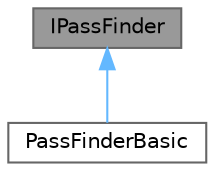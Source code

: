 digraph "IPassFinder"
{
 // LATEX_PDF_SIZE
  bgcolor="transparent";
  edge [fontname=Helvetica,fontsize=10,labelfontname=Helvetica,labelfontsize=10];
  node [fontname=Helvetica,fontsize=10,shape=box,height=0.2,width=0.4];
  Node1 [id="Node000001",label="IPassFinder",height=0.2,width=0.4,color="gray40", fillcolor="grey60", style="filled", fontcolor="black",tooltip="グラフ探索による歩容パターン生成を行うクラスのインターフェース．"];
  Node1 -> Node2 [id="edge1_Node000001_Node000002",dir="back",color="steelblue1",style="solid",tooltip=" "];
  Node2 [id="Node000002",label="PassFinderBasic",height=0.2,width=0.4,color="gray40", fillcolor="white", style="filled",URL="$class_pass_finder_basic.html",tooltip="普通にグラフ探索を行い，歩容パターン生成を行うクラス"];
}
